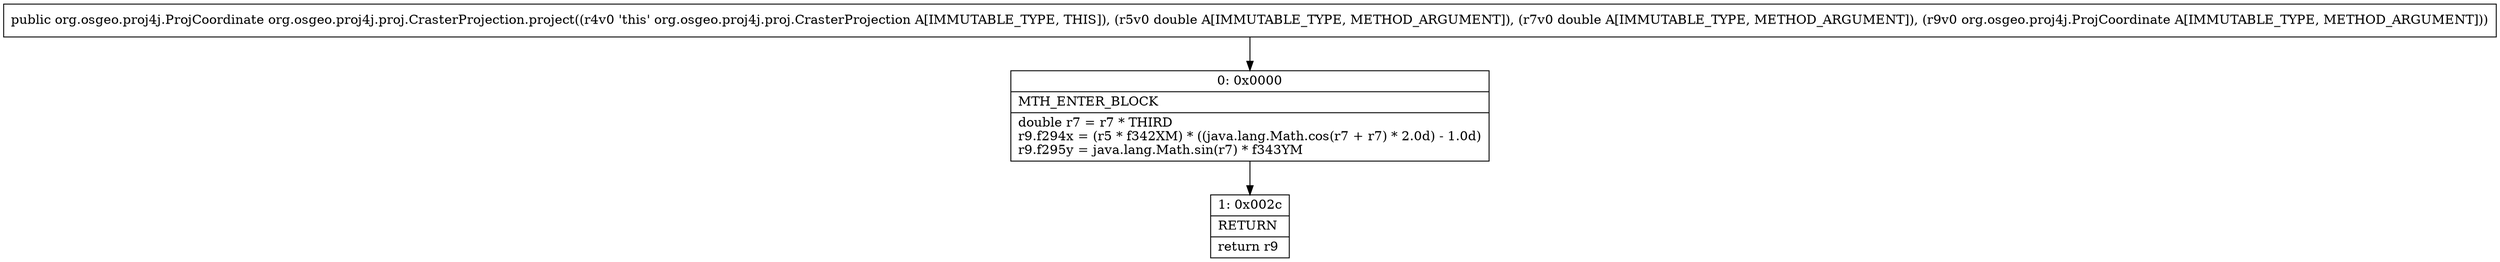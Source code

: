 digraph "CFG fororg.osgeo.proj4j.proj.CrasterProjection.project(DDLorg\/osgeo\/proj4j\/ProjCoordinate;)Lorg\/osgeo\/proj4j\/ProjCoordinate;" {
Node_0 [shape=record,label="{0\:\ 0x0000|MTH_ENTER_BLOCK\l|double r7 = r7 * THIRD\lr9.f294x = (r5 * f342XM) * ((java.lang.Math.cos(r7 + r7) * 2.0d) \- 1.0d)\lr9.f295y = java.lang.Math.sin(r7) * f343YM\l}"];
Node_1 [shape=record,label="{1\:\ 0x002c|RETURN\l|return r9\l}"];
MethodNode[shape=record,label="{public org.osgeo.proj4j.ProjCoordinate org.osgeo.proj4j.proj.CrasterProjection.project((r4v0 'this' org.osgeo.proj4j.proj.CrasterProjection A[IMMUTABLE_TYPE, THIS]), (r5v0 double A[IMMUTABLE_TYPE, METHOD_ARGUMENT]), (r7v0 double A[IMMUTABLE_TYPE, METHOD_ARGUMENT]), (r9v0 org.osgeo.proj4j.ProjCoordinate A[IMMUTABLE_TYPE, METHOD_ARGUMENT])) }"];
MethodNode -> Node_0;
Node_0 -> Node_1;
}

